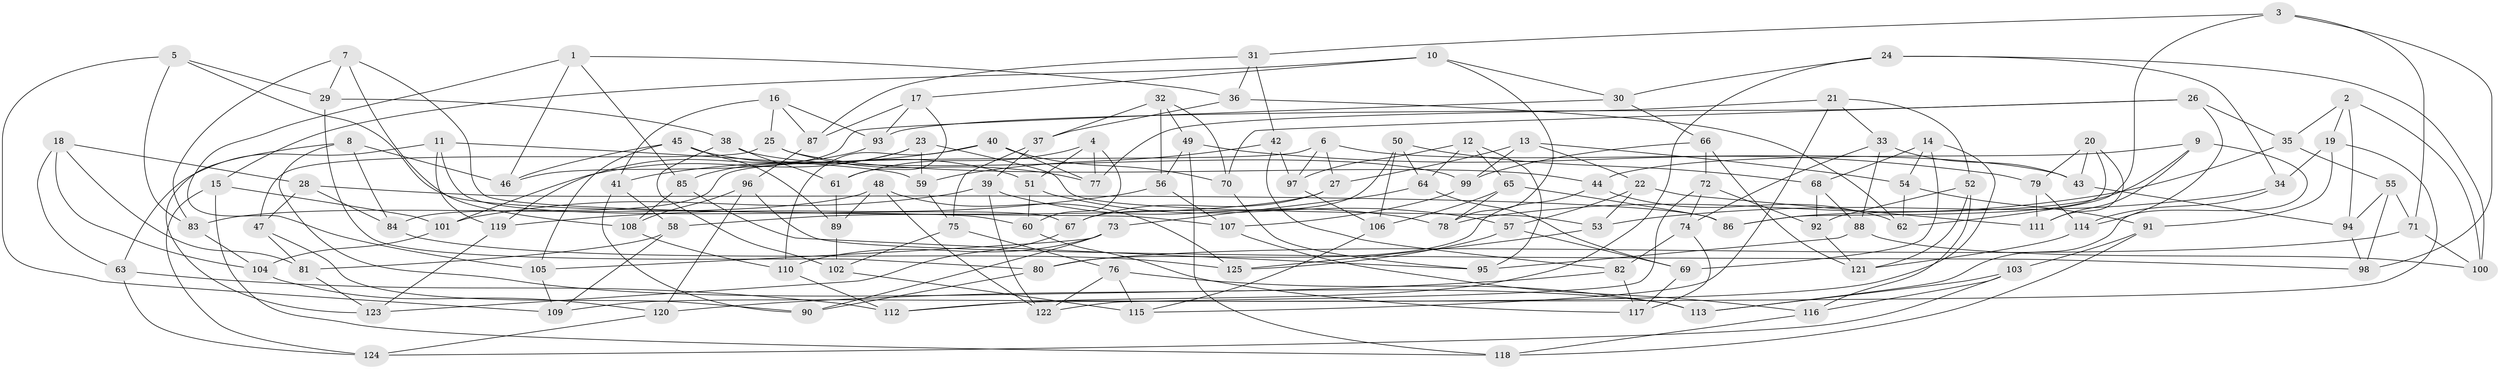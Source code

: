 // coarse degree distribution, {6: 0.6081081081081081, 5: 0.08108108108108109, 4: 0.3108108108108108}
// Generated by graph-tools (version 1.1) at 2025/42/03/06/25 10:42:16]
// undirected, 125 vertices, 250 edges
graph export_dot {
graph [start="1"]
  node [color=gray90,style=filled];
  1;
  2;
  3;
  4;
  5;
  6;
  7;
  8;
  9;
  10;
  11;
  12;
  13;
  14;
  15;
  16;
  17;
  18;
  19;
  20;
  21;
  22;
  23;
  24;
  25;
  26;
  27;
  28;
  29;
  30;
  31;
  32;
  33;
  34;
  35;
  36;
  37;
  38;
  39;
  40;
  41;
  42;
  43;
  44;
  45;
  46;
  47;
  48;
  49;
  50;
  51;
  52;
  53;
  54;
  55;
  56;
  57;
  58;
  59;
  60;
  61;
  62;
  63;
  64;
  65;
  66;
  67;
  68;
  69;
  70;
  71;
  72;
  73;
  74;
  75;
  76;
  77;
  78;
  79;
  80;
  81;
  82;
  83;
  84;
  85;
  86;
  87;
  88;
  89;
  90;
  91;
  92;
  93;
  94;
  95;
  96;
  97;
  98;
  99;
  100;
  101;
  102;
  103;
  104;
  105;
  106;
  107;
  108;
  109;
  110;
  111;
  112;
  113;
  114;
  115;
  116;
  117;
  118;
  119;
  120;
  121;
  122;
  123;
  124;
  125;
  1 -- 85;
  1 -- 36;
  1 -- 105;
  1 -- 46;
  2 -- 35;
  2 -- 94;
  2 -- 100;
  2 -- 19;
  3 -- 98;
  3 -- 62;
  3 -- 71;
  3 -- 31;
  4 -- 60;
  4 -- 77;
  4 -- 61;
  4 -- 51;
  5 -- 29;
  5 -- 109;
  5 -- 60;
  5 -- 83;
  6 -- 27;
  6 -- 43;
  6 -- 84;
  6 -- 97;
  7 -- 83;
  7 -- 29;
  7 -- 108;
  7 -- 107;
  8 -- 84;
  8 -- 123;
  8 -- 46;
  8 -- 113;
  9 -- 111;
  9 -- 86;
  9 -- 44;
  9 -- 113;
  10 -- 15;
  10 -- 30;
  10 -- 17;
  10 -- 78;
  11 -- 67;
  11 -- 59;
  11 -- 119;
  11 -- 63;
  12 -- 97;
  12 -- 95;
  12 -- 64;
  12 -- 65;
  13 -- 99;
  13 -- 27;
  13 -- 22;
  13 -- 54;
  14 -- 69;
  14 -- 109;
  14 -- 68;
  14 -- 54;
  15 -- 101;
  15 -- 124;
  15 -- 118;
  16 -- 25;
  16 -- 41;
  16 -- 87;
  16 -- 93;
  17 -- 61;
  17 -- 93;
  17 -- 87;
  18 -- 28;
  18 -- 63;
  18 -- 81;
  18 -- 104;
  19 -- 91;
  19 -- 34;
  19 -- 112;
  20 -- 43;
  20 -- 86;
  20 -- 111;
  20 -- 79;
  21 -- 77;
  21 -- 33;
  21 -- 52;
  21 -- 115;
  22 -- 57;
  22 -- 111;
  22 -- 53;
  23 -- 53;
  23 -- 85;
  23 -- 101;
  23 -- 59;
  24 -- 100;
  24 -- 30;
  24 -- 112;
  24 -- 34;
  25 -- 77;
  25 -- 47;
  25 -- 44;
  26 -- 70;
  26 -- 114;
  26 -- 93;
  26 -- 35;
  27 -- 58;
  27 -- 67;
  28 -- 84;
  28 -- 86;
  28 -- 47;
  29 -- 38;
  29 -- 80;
  30 -- 46;
  30 -- 66;
  31 -- 42;
  31 -- 87;
  31 -- 36;
  32 -- 70;
  32 -- 37;
  32 -- 49;
  32 -- 56;
  33 -- 88;
  33 -- 43;
  33 -- 74;
  34 -- 53;
  34 -- 114;
  35 -- 55;
  35 -- 78;
  36 -- 37;
  36 -- 62;
  37 -- 75;
  37 -- 39;
  38 -- 102;
  38 -- 99;
  38 -- 61;
  39 -- 122;
  39 -- 101;
  39 -- 78;
  40 -- 110;
  40 -- 41;
  40 -- 70;
  40 -- 77;
  41 -- 58;
  41 -- 90;
  42 -- 59;
  42 -- 97;
  42 -- 82;
  43 -- 94;
  44 -- 80;
  44 -- 62;
  45 -- 46;
  45 -- 89;
  45 -- 51;
  45 -- 105;
  47 -- 81;
  47 -- 90;
  48 -- 125;
  48 -- 122;
  48 -- 83;
  48 -- 89;
  49 -- 79;
  49 -- 118;
  49 -- 56;
  50 -- 67;
  50 -- 68;
  50 -- 64;
  50 -- 106;
  51 -- 57;
  51 -- 60;
  52 -- 116;
  52 -- 121;
  52 -- 92;
  53 -- 125;
  54 -- 91;
  54 -- 62;
  55 -- 71;
  55 -- 94;
  55 -- 98;
  56 -- 107;
  56 -- 119;
  57 -- 69;
  57 -- 125;
  58 -- 109;
  58 -- 81;
  59 -- 75;
  60 -- 117;
  61 -- 89;
  63 -- 112;
  63 -- 124;
  64 -- 69;
  64 -- 73;
  65 -- 86;
  65 -- 78;
  65 -- 106;
  66 -- 121;
  66 -- 72;
  66 -- 99;
  67 -- 123;
  68 -- 92;
  68 -- 88;
  69 -- 117;
  70 -- 95;
  71 -- 100;
  71 -- 80;
  72 -- 92;
  72 -- 122;
  72 -- 74;
  73 -- 105;
  73 -- 110;
  73 -- 90;
  74 -- 117;
  74 -- 82;
  75 -- 102;
  75 -- 76;
  76 -- 115;
  76 -- 113;
  76 -- 122;
  79 -- 114;
  79 -- 111;
  80 -- 90;
  81 -- 123;
  82 -- 117;
  82 -- 120;
  83 -- 104;
  84 -- 125;
  85 -- 95;
  85 -- 108;
  87 -- 96;
  88 -- 95;
  88 -- 100;
  89 -- 102;
  91 -- 118;
  91 -- 103;
  92 -- 121;
  93 -- 119;
  94 -- 98;
  96 -- 108;
  96 -- 120;
  96 -- 98;
  97 -- 106;
  99 -- 107;
  101 -- 104;
  102 -- 115;
  103 -- 124;
  103 -- 116;
  103 -- 113;
  104 -- 120;
  105 -- 109;
  106 -- 115;
  107 -- 116;
  108 -- 110;
  110 -- 112;
  114 -- 121;
  116 -- 118;
  119 -- 123;
  120 -- 124;
}
